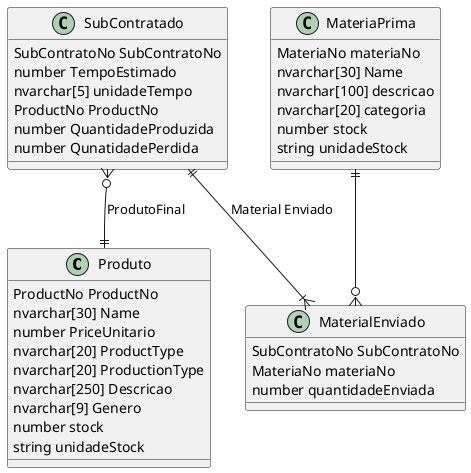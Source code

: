 @startuml SubContatado Normalizado

/'
Maten os dados em todos as normalizacoes
'/
class Produto {
    ProductNo ProductNo
    nvarchar[30] Name 
    number PriceUnitario 
    nvarchar[20] ProductType
    nvarchar[20] ProductionType
    nvarchar[250] Descricao
    nvarchar[9] Genero
    number stock 
    string unidadeStock
}

class SubContratado {
    SubContratoNo SubContratoNo
    number TempoEstimado 
    nvarchar[5] unidadeTempo
    ProductNo ProductNo 
    number QuantidadeProduzida
    number QunatidadePerdida  
}

class MaterialEnviado {
    SubContratoNo SubContratoNo 
    MateriaNo materiaNo
    number quantidadeEnviada
}

class MateriaPrima {
    MateriaNo materiaNo
    nvarchar[30] Name 
    nvarchar[100] descricao
    nvarchar[20] categoria
    number stock 
    string unidadeStock
}

/'Relacionamento SubContrato'/
SubContratado }o--|| Produto: ProdutoFinal
SubContratado ||--|{ MaterialEnviado: Material Enviado
MateriaPrima ||--o{ MaterialEnviado

@end